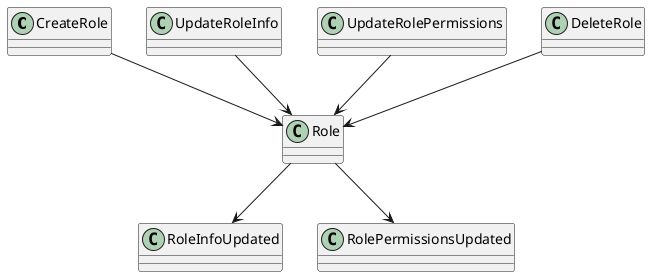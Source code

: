 @startuml
CreateRole              -down-> Role
UpdateRoleInfo          -down-> Role
UpdateRolePermissions   -down-> Role
DeleteRole              -down-> Role

Role -down-> RoleInfoUpdated
Role -down-> RolePermissionsUpdated
@enduml
